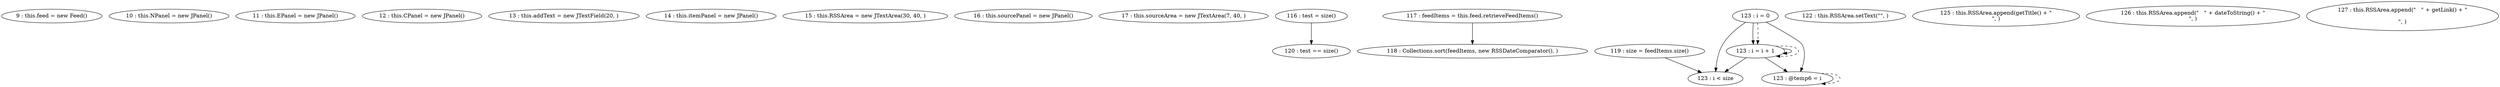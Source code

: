 digraph G {
"9 : this.feed = new Feed()"
"10 : this.NPanel = new JPanel()"
"11 : this.EPanel = new JPanel()"
"12 : this.CPanel = new JPanel()"
"13 : this.addText = new JTextField(20, )"
"14 : this.itemPanel = new JPanel()"
"15 : this.RSSArea = new JTextArea(30, 40, )"
"16 : this.sourcePanel = new JPanel()"
"17 : this.sourceArea = new JTextArea(7, 40, )"
"116 : test = size()"
"116 : test = size()" -> "120 : test == size()"
"117 : feedItems = this.feed.retrieveFeedItems()"
"117 : feedItems = this.feed.retrieveFeedItems()" -> "118 : Collections.sort(feedItems, new RSSDateComparator(), )"
"118 : Collections.sort(feedItems, new RSSDateComparator(), )"
"119 : size = feedItems.size()"
"119 : size = feedItems.size()" -> "123 : i < size"
"120 : test == size()"
"122 : this.RSSArea.setText(\"\", )"
"123 : i = 0"
"123 : i = 0" -> "123 : i < size"
"123 : i = 0" -> "123 : @temp6 = i"
"123 : i = 0" -> "123 : i = i + 1"
"123 : i = 0" -> "123 : i = i + 1" [style=dashed]
"123 : i < size"
"125 : this.RSSArea.append(getTitle() + \"\n\", )"
"126 : this.RSSArea.append(\"   \" + dateToString() + \"\n\", )"
"127 : this.RSSArea.append(\"   \" + getLink() + \"\n\n\", )"
"123 : @temp6 = i"
"123 : @temp6 = i" -> "123 : @temp6 = i" [style=dashed]
"123 : i = i + 1"
"123 : i = i + 1" -> "123 : i < size"
"123 : i = i + 1" -> "123 : @temp6 = i"
"123 : i = i + 1" -> "123 : i = i + 1"
"123 : i = i + 1" -> "123 : i = i + 1" [style=dashed]
}